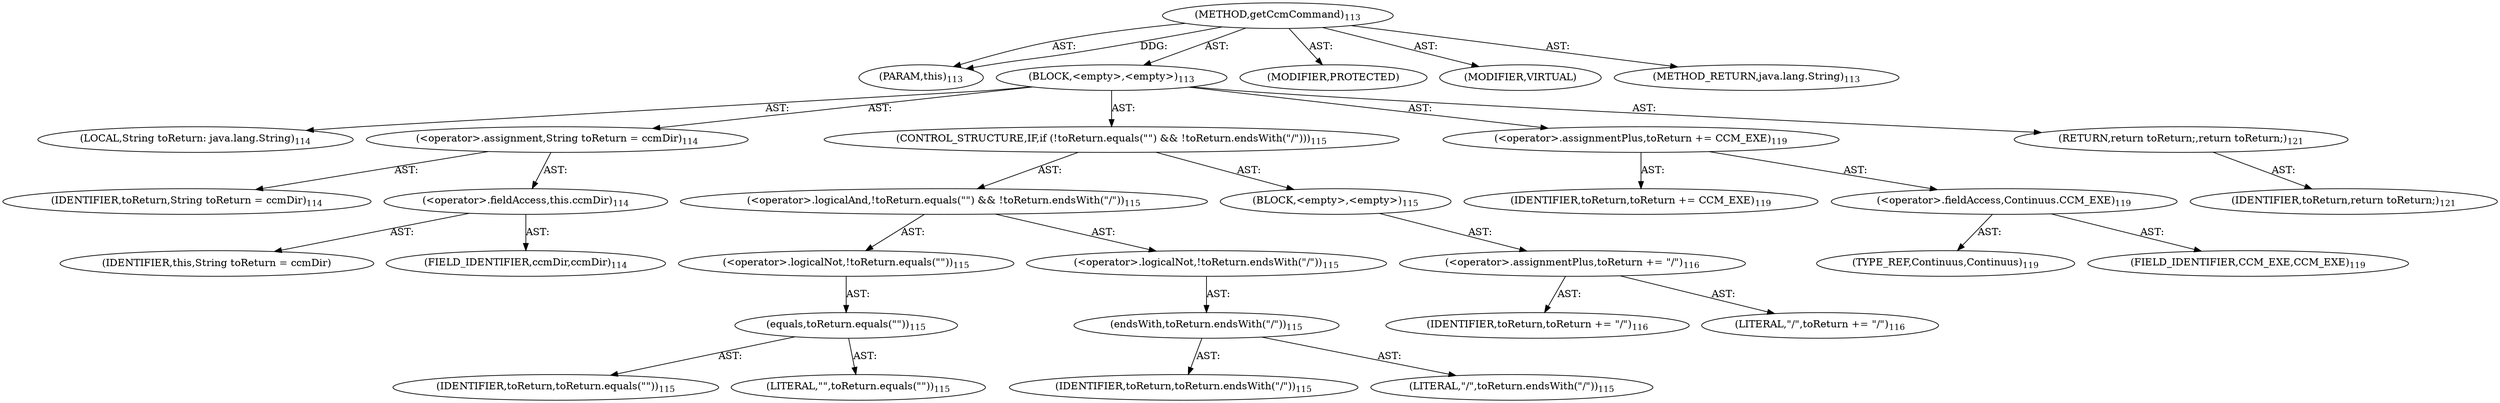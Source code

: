 digraph "getCcmCommand" {  
"111669149699" [label = <(METHOD,getCcmCommand)<SUB>113</SUB>> ]
"115964116999" [label = <(PARAM,this)<SUB>113</SUB>> ]
"25769803779" [label = <(BLOCK,&lt;empty&gt;,&lt;empty&gt;)<SUB>113</SUB>> ]
"94489280512" [label = <(LOCAL,String toReturn: java.lang.String)<SUB>114</SUB>> ]
"30064771078" [label = <(&lt;operator&gt;.assignment,String toReturn = ccmDir)<SUB>114</SUB>> ]
"68719476747" [label = <(IDENTIFIER,toReturn,String toReturn = ccmDir)<SUB>114</SUB>> ]
"30064771079" [label = <(&lt;operator&gt;.fieldAccess,this.ccmDir)<SUB>114</SUB>> ]
"68719476748" [label = <(IDENTIFIER,this,String toReturn = ccmDir)> ]
"55834574851" [label = <(FIELD_IDENTIFIER,ccmDir,ccmDir)<SUB>114</SUB>> ]
"47244640256" [label = <(CONTROL_STRUCTURE,IF,if (!toReturn.equals(&quot;&quot;) &amp;&amp; !toReturn.endsWith(&quot;/&quot;)))<SUB>115</SUB>> ]
"30064771080" [label = <(&lt;operator&gt;.logicalAnd,!toReturn.equals(&quot;&quot;) &amp;&amp; !toReturn.endsWith(&quot;/&quot;))<SUB>115</SUB>> ]
"30064771081" [label = <(&lt;operator&gt;.logicalNot,!toReturn.equals(&quot;&quot;))<SUB>115</SUB>> ]
"30064771082" [label = <(equals,toReturn.equals(&quot;&quot;))<SUB>115</SUB>> ]
"68719476749" [label = <(IDENTIFIER,toReturn,toReturn.equals(&quot;&quot;))<SUB>115</SUB>> ]
"90194313216" [label = <(LITERAL,&quot;&quot;,toReturn.equals(&quot;&quot;))<SUB>115</SUB>> ]
"30064771083" [label = <(&lt;operator&gt;.logicalNot,!toReturn.endsWith(&quot;/&quot;))<SUB>115</SUB>> ]
"30064771084" [label = <(endsWith,toReturn.endsWith(&quot;/&quot;))<SUB>115</SUB>> ]
"68719476750" [label = <(IDENTIFIER,toReturn,toReturn.endsWith(&quot;/&quot;))<SUB>115</SUB>> ]
"90194313217" [label = <(LITERAL,&quot;/&quot;,toReturn.endsWith(&quot;/&quot;))<SUB>115</SUB>> ]
"25769803780" [label = <(BLOCK,&lt;empty&gt;,&lt;empty&gt;)<SUB>115</SUB>> ]
"30064771085" [label = <(&lt;operator&gt;.assignmentPlus,toReturn += &quot;/&quot;)<SUB>116</SUB>> ]
"68719476751" [label = <(IDENTIFIER,toReturn,toReturn += &quot;/&quot;)<SUB>116</SUB>> ]
"90194313218" [label = <(LITERAL,&quot;/&quot;,toReturn += &quot;/&quot;)<SUB>116</SUB>> ]
"30064771086" [label = <(&lt;operator&gt;.assignmentPlus,toReturn += CCM_EXE)<SUB>119</SUB>> ]
"68719476752" [label = <(IDENTIFIER,toReturn,toReturn += CCM_EXE)<SUB>119</SUB>> ]
"30064771087" [label = <(&lt;operator&gt;.fieldAccess,Continuus.CCM_EXE)<SUB>119</SUB>> ]
"180388626432" [label = <(TYPE_REF,Continuus,Continuus)<SUB>119</SUB>> ]
"55834574852" [label = <(FIELD_IDENTIFIER,CCM_EXE,CCM_EXE)<SUB>119</SUB>> ]
"146028888065" [label = <(RETURN,return toReturn;,return toReturn;)<SUB>121</SUB>> ]
"68719476753" [label = <(IDENTIFIER,toReturn,return toReturn;)<SUB>121</SUB>> ]
"133143986184" [label = <(MODIFIER,PROTECTED)> ]
"133143986185" [label = <(MODIFIER,VIRTUAL)> ]
"128849018883" [label = <(METHOD_RETURN,java.lang.String)<SUB>113</SUB>> ]
  "111669149699" -> "115964116999"  [ label = "AST: "] 
  "111669149699" -> "25769803779"  [ label = "AST: "] 
  "111669149699" -> "133143986184"  [ label = "AST: "] 
  "111669149699" -> "133143986185"  [ label = "AST: "] 
  "111669149699" -> "128849018883"  [ label = "AST: "] 
  "25769803779" -> "94489280512"  [ label = "AST: "] 
  "25769803779" -> "30064771078"  [ label = "AST: "] 
  "25769803779" -> "47244640256"  [ label = "AST: "] 
  "25769803779" -> "30064771086"  [ label = "AST: "] 
  "25769803779" -> "146028888065"  [ label = "AST: "] 
  "30064771078" -> "68719476747"  [ label = "AST: "] 
  "30064771078" -> "30064771079"  [ label = "AST: "] 
  "30064771079" -> "68719476748"  [ label = "AST: "] 
  "30064771079" -> "55834574851"  [ label = "AST: "] 
  "47244640256" -> "30064771080"  [ label = "AST: "] 
  "47244640256" -> "25769803780"  [ label = "AST: "] 
  "30064771080" -> "30064771081"  [ label = "AST: "] 
  "30064771080" -> "30064771083"  [ label = "AST: "] 
  "30064771081" -> "30064771082"  [ label = "AST: "] 
  "30064771082" -> "68719476749"  [ label = "AST: "] 
  "30064771082" -> "90194313216"  [ label = "AST: "] 
  "30064771083" -> "30064771084"  [ label = "AST: "] 
  "30064771084" -> "68719476750"  [ label = "AST: "] 
  "30064771084" -> "90194313217"  [ label = "AST: "] 
  "25769803780" -> "30064771085"  [ label = "AST: "] 
  "30064771085" -> "68719476751"  [ label = "AST: "] 
  "30064771085" -> "90194313218"  [ label = "AST: "] 
  "30064771086" -> "68719476752"  [ label = "AST: "] 
  "30064771086" -> "30064771087"  [ label = "AST: "] 
  "30064771087" -> "180388626432"  [ label = "AST: "] 
  "30064771087" -> "55834574852"  [ label = "AST: "] 
  "146028888065" -> "68719476753"  [ label = "AST: "] 
  "111669149699" -> "115964116999"  [ label = "DDG: "] 
}
